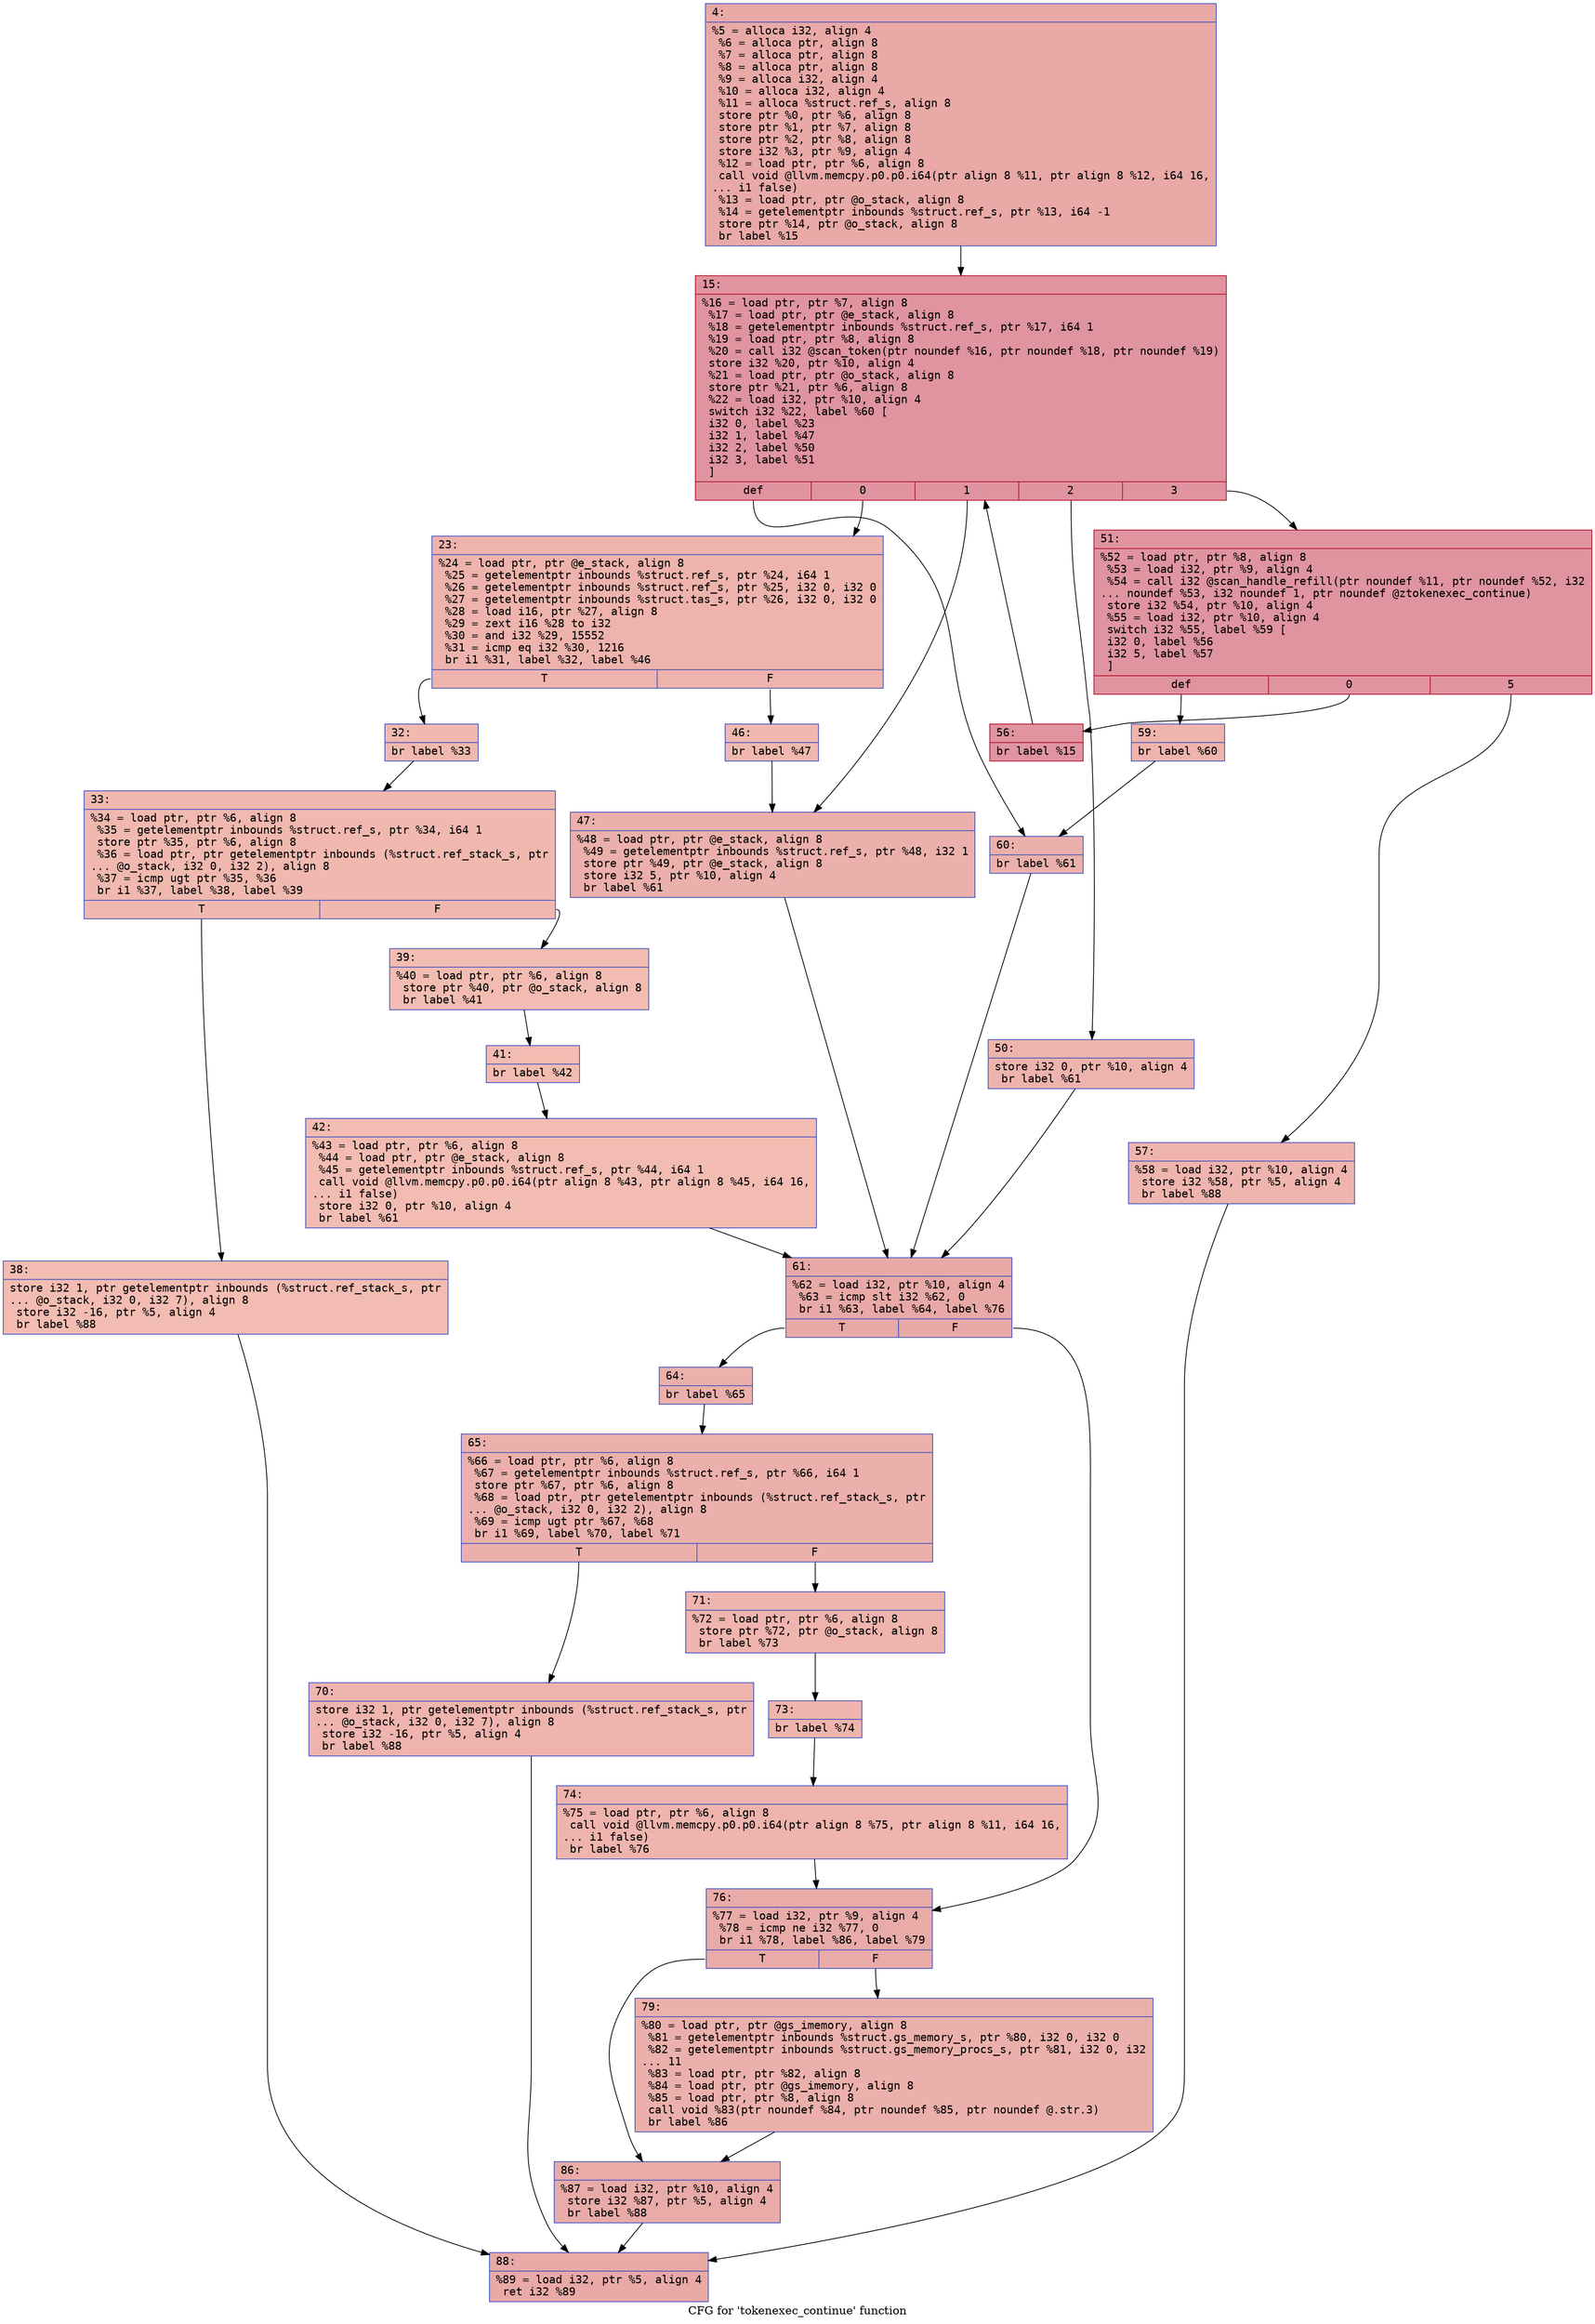 digraph "CFG for 'tokenexec_continue' function" {
	label="CFG for 'tokenexec_continue' function";

	Node0x600001b26da0 [shape=record,color="#3d50c3ff", style=filled, fillcolor="#ca3b3770" fontname="Courier",label="{4:\l|  %5 = alloca i32, align 4\l  %6 = alloca ptr, align 8\l  %7 = alloca ptr, align 8\l  %8 = alloca ptr, align 8\l  %9 = alloca i32, align 4\l  %10 = alloca i32, align 4\l  %11 = alloca %struct.ref_s, align 8\l  store ptr %0, ptr %6, align 8\l  store ptr %1, ptr %7, align 8\l  store ptr %2, ptr %8, align 8\l  store i32 %3, ptr %9, align 4\l  %12 = load ptr, ptr %6, align 8\l  call void @llvm.memcpy.p0.p0.i64(ptr align 8 %11, ptr align 8 %12, i64 16,\l... i1 false)\l  %13 = load ptr, ptr @o_stack, align 8\l  %14 = getelementptr inbounds %struct.ref_s, ptr %13, i64 -1\l  store ptr %14, ptr @o_stack, align 8\l  br label %15\l}"];
	Node0x600001b26da0 -> Node0x600001b26df0[tooltip="4 -> 15\nProbability 100.00%" ];
	Node0x600001b26df0 [shape=record,color="#b70d28ff", style=filled, fillcolor="#b70d2870" fontname="Courier",label="{15:\l|  %16 = load ptr, ptr %7, align 8\l  %17 = load ptr, ptr @e_stack, align 8\l  %18 = getelementptr inbounds %struct.ref_s, ptr %17, i64 1\l  %19 = load ptr, ptr %8, align 8\l  %20 = call i32 @scan_token(ptr noundef %16, ptr noundef %18, ptr noundef %19)\l  store i32 %20, ptr %10, align 4\l  %21 = load ptr, ptr @o_stack, align 8\l  store ptr %21, ptr %6, align 8\l  %22 = load i32, ptr %10, align 4\l  switch i32 %22, label %60 [\l    i32 0, label %23\l    i32 1, label %47\l    i32 2, label %50\l    i32 3, label %51\l  ]\l|{<s0>def|<s1>0|<s2>1|<s3>2|<s4>3}}"];
	Node0x600001b26df0:s0 -> Node0x600001b272a0[tooltip="15 -> 60\nProbability 2.86%" ];
	Node0x600001b26df0:s1 -> Node0x600001b26e40[tooltip="15 -> 23\nProbability 2.86%" ];
	Node0x600001b26df0:s2 -> Node0x600001b270c0[tooltip="15 -> 47\nProbability 2.86%" ];
	Node0x600001b26df0:s3 -> Node0x600001b27110[tooltip="15 -> 50\nProbability 2.86%" ];
	Node0x600001b26df0:s4 -> Node0x600001b27160[tooltip="15 -> 51\nProbability 88.57%" ];
	Node0x600001b26e40 [shape=record,color="#3d50c3ff", style=filled, fillcolor="#d6524470" fontname="Courier",label="{23:\l|  %24 = load ptr, ptr @e_stack, align 8\l  %25 = getelementptr inbounds %struct.ref_s, ptr %24, i64 1\l  %26 = getelementptr inbounds %struct.ref_s, ptr %25, i32 0, i32 0\l  %27 = getelementptr inbounds %struct.tas_s, ptr %26, i32 0, i32 0\l  %28 = load i16, ptr %27, align 8\l  %29 = zext i16 %28 to i32\l  %30 = and i32 %29, 15552\l  %31 = icmp eq i32 %30, 1216\l  br i1 %31, label %32, label %46\l|{<s0>T|<s1>F}}"];
	Node0x600001b26e40:s0 -> Node0x600001b26e90[tooltip="23 -> 32\nProbability 50.00%" ];
	Node0x600001b26e40:s1 -> Node0x600001b27070[tooltip="23 -> 46\nProbability 50.00%" ];
	Node0x600001b26e90 [shape=record,color="#3d50c3ff", style=filled, fillcolor="#dc5d4a70" fontname="Courier",label="{32:\l|  br label %33\l}"];
	Node0x600001b26e90 -> Node0x600001b26ee0[tooltip="32 -> 33\nProbability 100.00%" ];
	Node0x600001b26ee0 [shape=record,color="#3d50c3ff", style=filled, fillcolor="#dc5d4a70" fontname="Courier",label="{33:\l|  %34 = load ptr, ptr %6, align 8\l  %35 = getelementptr inbounds %struct.ref_s, ptr %34, i64 1\l  store ptr %35, ptr %6, align 8\l  %36 = load ptr, ptr getelementptr inbounds (%struct.ref_stack_s, ptr\l... @o_stack, i32 0, i32 2), align 8\l  %37 = icmp ugt ptr %35, %36\l  br i1 %37, label %38, label %39\l|{<s0>T|<s1>F}}"];
	Node0x600001b26ee0:s0 -> Node0x600001b26f30[tooltip="33 -> 38\nProbability 50.00%" ];
	Node0x600001b26ee0:s1 -> Node0x600001b26f80[tooltip="33 -> 39\nProbability 50.00%" ];
	Node0x600001b26f30 [shape=record,color="#3d50c3ff", style=filled, fillcolor="#e1675170" fontname="Courier",label="{38:\l|  store i32 1, ptr getelementptr inbounds (%struct.ref_stack_s, ptr\l... @o_stack, i32 0, i32 7), align 8\l  store i32 -16, ptr %5, align 4\l  br label %88\l}"];
	Node0x600001b26f30 -> Node0x600001b27610[tooltip="38 -> 88\nProbability 100.00%" ];
	Node0x600001b26f80 [shape=record,color="#3d50c3ff", style=filled, fillcolor="#e1675170" fontname="Courier",label="{39:\l|  %40 = load ptr, ptr %6, align 8\l  store ptr %40, ptr @o_stack, align 8\l  br label %41\l}"];
	Node0x600001b26f80 -> Node0x600001b26fd0[tooltip="39 -> 41\nProbability 100.00%" ];
	Node0x600001b26fd0 [shape=record,color="#3d50c3ff", style=filled, fillcolor="#e1675170" fontname="Courier",label="{41:\l|  br label %42\l}"];
	Node0x600001b26fd0 -> Node0x600001b27020[tooltip="41 -> 42\nProbability 100.00%" ];
	Node0x600001b27020 [shape=record,color="#3d50c3ff", style=filled, fillcolor="#e1675170" fontname="Courier",label="{42:\l|  %43 = load ptr, ptr %6, align 8\l  %44 = load ptr, ptr @e_stack, align 8\l  %45 = getelementptr inbounds %struct.ref_s, ptr %44, i64 1\l  call void @llvm.memcpy.p0.p0.i64(ptr align 8 %43, ptr align 8 %45, i64 16,\l... i1 false)\l  store i32 0, ptr %10, align 4\l  br label %61\l}"];
	Node0x600001b27020 -> Node0x600001b272f0[tooltip="42 -> 61\nProbability 100.00%" ];
	Node0x600001b27070 [shape=record,color="#3d50c3ff", style=filled, fillcolor="#dc5d4a70" fontname="Courier",label="{46:\l|  br label %47\l}"];
	Node0x600001b27070 -> Node0x600001b270c0[tooltip="46 -> 47\nProbability 100.00%" ];
	Node0x600001b270c0 [shape=record,color="#3d50c3ff", style=filled, fillcolor="#d24b4070" fontname="Courier",label="{47:\l|  %48 = load ptr, ptr @e_stack, align 8\l  %49 = getelementptr inbounds %struct.ref_s, ptr %48, i32 1\l  store ptr %49, ptr @e_stack, align 8\l  store i32 5, ptr %10, align 4\l  br label %61\l}"];
	Node0x600001b270c0 -> Node0x600001b272f0[tooltip="47 -> 61\nProbability 100.00%" ];
	Node0x600001b27110 [shape=record,color="#3d50c3ff", style=filled, fillcolor="#d6524470" fontname="Courier",label="{50:\l|  store i32 0, ptr %10, align 4\l  br label %61\l}"];
	Node0x600001b27110 -> Node0x600001b272f0[tooltip="50 -> 61\nProbability 100.00%" ];
	Node0x600001b27160 [shape=record,color="#b70d28ff", style=filled, fillcolor="#b70d2870" fontname="Courier",label="{51:\l|  %52 = load ptr, ptr %8, align 8\l  %53 = load i32, ptr %9, align 4\l  %54 = call i32 @scan_handle_refill(ptr noundef %11, ptr noundef %52, i32\l... noundef %53, i32 noundef 1, ptr noundef @ztokenexec_continue)\l  store i32 %54, ptr %10, align 4\l  %55 = load i32, ptr %10, align 4\l  switch i32 %55, label %59 [\l    i32 0, label %56\l    i32 5, label %57\l  ]\l|{<s0>def|<s1>0|<s2>5}}"];
	Node0x600001b27160:s0 -> Node0x600001b27250[tooltip="51 -> 59\nProbability 3.03%" ];
	Node0x600001b27160:s1 -> Node0x600001b271b0[tooltip="51 -> 56\nProbability 93.94%" ];
	Node0x600001b27160:s2 -> Node0x600001b27200[tooltip="51 -> 57\nProbability 3.03%" ];
	Node0x600001b271b0 [shape=record,color="#b70d28ff", style=filled, fillcolor="#b70d2870" fontname="Courier",label="{56:\l|  br label %15\l}"];
	Node0x600001b271b0 -> Node0x600001b26df0[tooltip="56 -> 15\nProbability 100.00%" ];
	Node0x600001b27200 [shape=record,color="#3d50c3ff", style=filled, fillcolor="#d8564670" fontname="Courier",label="{57:\l|  %58 = load i32, ptr %10, align 4\l  store i32 %58, ptr %5, align 4\l  br label %88\l}"];
	Node0x600001b27200 -> Node0x600001b27610[tooltip="57 -> 88\nProbability 100.00%" ];
	Node0x600001b27250 [shape=record,color="#3d50c3ff", style=filled, fillcolor="#d8564670" fontname="Courier",label="{59:\l|  br label %60\l}"];
	Node0x600001b27250 -> Node0x600001b272a0[tooltip="59 -> 60\nProbability 100.00%" ];
	Node0x600001b272a0 [shape=record,color="#3d50c3ff", style=filled, fillcolor="#d24b4070" fontname="Courier",label="{60:\l|  br label %61\l}"];
	Node0x600001b272a0 -> Node0x600001b272f0[tooltip="60 -> 61\nProbability 100.00%" ];
	Node0x600001b272f0 [shape=record,color="#3d50c3ff", style=filled, fillcolor="#ca3b3770" fontname="Courier",label="{61:\l|  %62 = load i32, ptr %10, align 4\l  %63 = icmp slt i32 %62, 0\l  br i1 %63, label %64, label %76\l|{<s0>T|<s1>F}}"];
	Node0x600001b272f0:s0 -> Node0x600001b27340[tooltip="61 -> 64\nProbability 37.50%" ];
	Node0x600001b272f0:s1 -> Node0x600001b27520[tooltip="61 -> 76\nProbability 62.50%" ];
	Node0x600001b27340 [shape=record,color="#3d50c3ff", style=filled, fillcolor="#d24b4070" fontname="Courier",label="{64:\l|  br label %65\l}"];
	Node0x600001b27340 -> Node0x600001b27390[tooltip="64 -> 65\nProbability 100.00%" ];
	Node0x600001b27390 [shape=record,color="#3d50c3ff", style=filled, fillcolor="#d24b4070" fontname="Courier",label="{65:\l|  %66 = load ptr, ptr %6, align 8\l  %67 = getelementptr inbounds %struct.ref_s, ptr %66, i64 1\l  store ptr %67, ptr %6, align 8\l  %68 = load ptr, ptr getelementptr inbounds (%struct.ref_stack_s, ptr\l... @o_stack, i32 0, i32 2), align 8\l  %69 = icmp ugt ptr %67, %68\l  br i1 %69, label %70, label %71\l|{<s0>T|<s1>F}}"];
	Node0x600001b27390:s0 -> Node0x600001b273e0[tooltip="65 -> 70\nProbability 50.00%" ];
	Node0x600001b27390:s1 -> Node0x600001b27430[tooltip="65 -> 71\nProbability 50.00%" ];
	Node0x600001b273e0 [shape=record,color="#3d50c3ff", style=filled, fillcolor="#d8564670" fontname="Courier",label="{70:\l|  store i32 1, ptr getelementptr inbounds (%struct.ref_stack_s, ptr\l... @o_stack, i32 0, i32 7), align 8\l  store i32 -16, ptr %5, align 4\l  br label %88\l}"];
	Node0x600001b273e0 -> Node0x600001b27610[tooltip="70 -> 88\nProbability 100.00%" ];
	Node0x600001b27430 [shape=record,color="#3d50c3ff", style=filled, fillcolor="#d8564670" fontname="Courier",label="{71:\l|  %72 = load ptr, ptr %6, align 8\l  store ptr %72, ptr @o_stack, align 8\l  br label %73\l}"];
	Node0x600001b27430 -> Node0x600001b27480[tooltip="71 -> 73\nProbability 100.00%" ];
	Node0x600001b27480 [shape=record,color="#3d50c3ff", style=filled, fillcolor="#d8564670" fontname="Courier",label="{73:\l|  br label %74\l}"];
	Node0x600001b27480 -> Node0x600001b274d0[tooltip="73 -> 74\nProbability 100.00%" ];
	Node0x600001b274d0 [shape=record,color="#3d50c3ff", style=filled, fillcolor="#d8564670" fontname="Courier",label="{74:\l|  %75 = load ptr, ptr %6, align 8\l  call void @llvm.memcpy.p0.p0.i64(ptr align 8 %75, ptr align 8 %11, i64 16,\l... i1 false)\l  br label %76\l}"];
	Node0x600001b274d0 -> Node0x600001b27520[tooltip="74 -> 76\nProbability 100.00%" ];
	Node0x600001b27520 [shape=record,color="#3d50c3ff", style=filled, fillcolor="#cc403a70" fontname="Courier",label="{76:\l|  %77 = load i32, ptr %9, align 4\l  %78 = icmp ne i32 %77, 0\l  br i1 %78, label %86, label %79\l|{<s0>T|<s1>F}}"];
	Node0x600001b27520:s0 -> Node0x600001b275c0[tooltip="76 -> 86\nProbability 62.50%" ];
	Node0x600001b27520:s1 -> Node0x600001b27570[tooltip="76 -> 79\nProbability 37.50%" ];
	Node0x600001b27570 [shape=record,color="#3d50c3ff", style=filled, fillcolor="#d24b4070" fontname="Courier",label="{79:\l|  %80 = load ptr, ptr @gs_imemory, align 8\l  %81 = getelementptr inbounds %struct.gs_memory_s, ptr %80, i32 0, i32 0\l  %82 = getelementptr inbounds %struct.gs_memory_procs_s, ptr %81, i32 0, i32\l... 11\l  %83 = load ptr, ptr %82, align 8\l  %84 = load ptr, ptr @gs_imemory, align 8\l  %85 = load ptr, ptr %8, align 8\l  call void %83(ptr noundef %84, ptr noundef %85, ptr noundef @.str.3)\l  br label %86\l}"];
	Node0x600001b27570 -> Node0x600001b275c0[tooltip="79 -> 86\nProbability 100.00%" ];
	Node0x600001b275c0 [shape=record,color="#3d50c3ff", style=filled, fillcolor="#cc403a70" fontname="Courier",label="{86:\l|  %87 = load i32, ptr %10, align 4\l  store i32 %87, ptr %5, align 4\l  br label %88\l}"];
	Node0x600001b275c0 -> Node0x600001b27610[tooltip="86 -> 88\nProbability 100.00%" ];
	Node0x600001b27610 [shape=record,color="#3d50c3ff", style=filled, fillcolor="#ca3b3770" fontname="Courier",label="{88:\l|  %89 = load i32, ptr %5, align 4\l  ret i32 %89\l}"];
}
